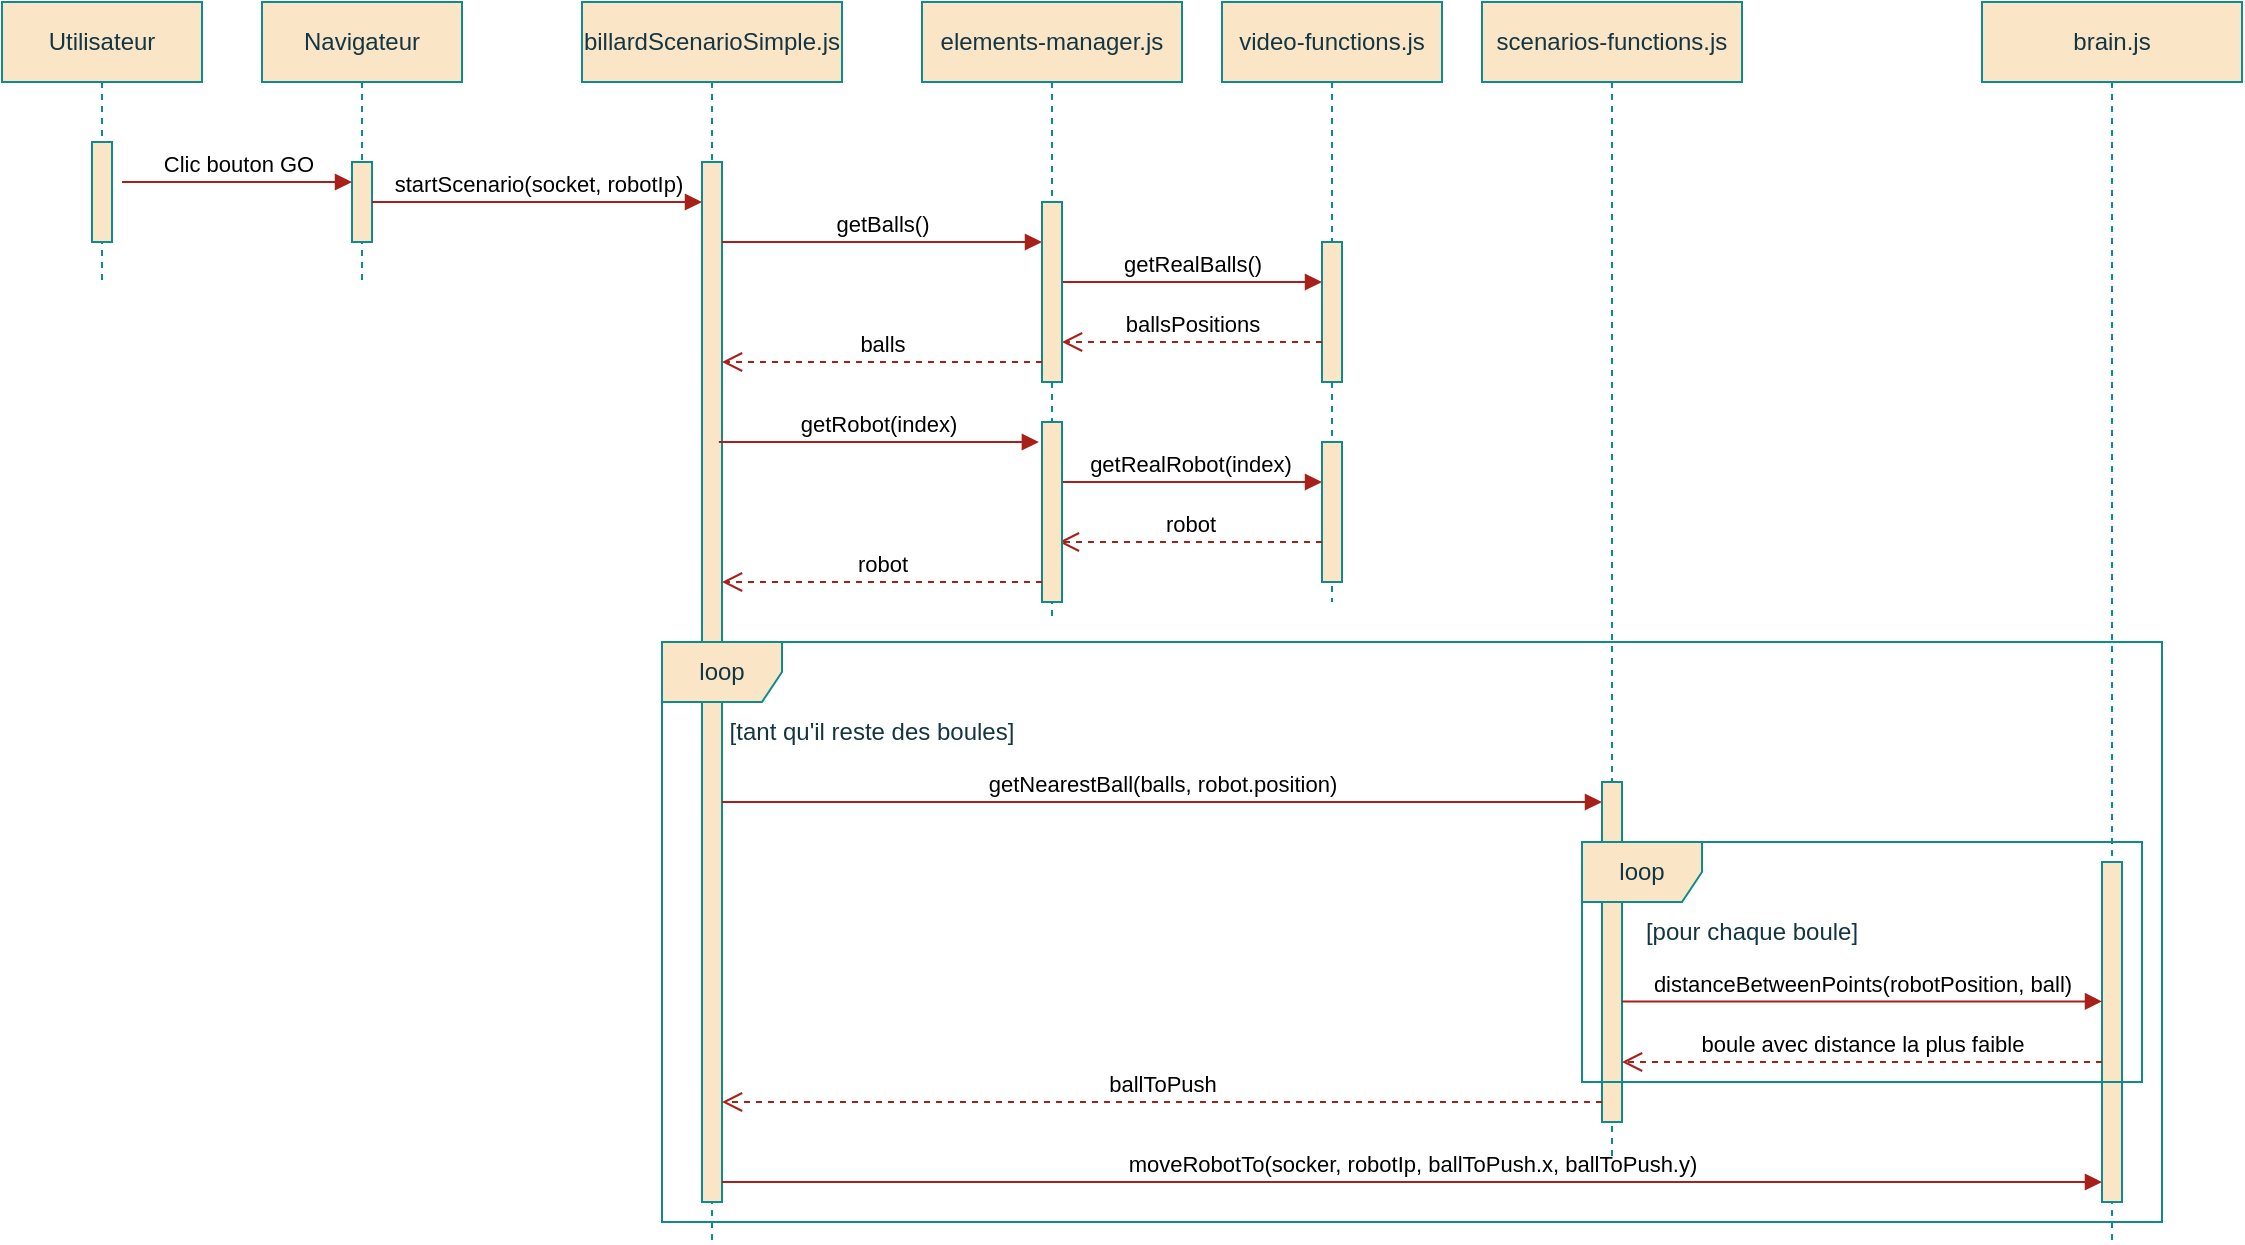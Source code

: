 <mxfile version="26.0.9">
  <diagram name="Page-1" id="2YBvvXClWsGukQMizWep">
    <mxGraphModel dx="1050" dy="621" grid="1" gridSize="10" guides="1" tooltips="1" connect="1" arrows="1" fold="1" page="1" pageScale="1" pageWidth="850" pageHeight="1100" math="0" shadow="0">
      <root>
        <mxCell id="0" />
        <mxCell id="1" parent="0" />
        <mxCell id="-OGlP8KNZQWg6UsRNXII-64" value="brain.js" style="shape=umlLifeline;perimeter=lifelinePerimeter;whiteSpace=wrap;html=1;container=0;dropTarget=0;collapsible=0;recursiveResize=0;outlineConnect=0;portConstraint=eastwest;newEdgeStyle={&quot;edgeStyle&quot;:&quot;elbowEdgeStyle&quot;,&quot;elbow&quot;:&quot;vertical&quot;,&quot;curved&quot;:0,&quot;rounded&quot;:0};labelBackgroundColor=none;fillColor=#FAE5C7;strokeColor=#0F8B8D;fontColor=#143642;" parent="1" vertex="1">
          <mxGeometry x="1030" y="40" width="130" height="620" as="geometry" />
        </mxCell>
        <mxCell id="-OGlP8KNZQWg6UsRNXII-61" value="scenarios-functions.js" style="shape=umlLifeline;perimeter=lifelinePerimeter;whiteSpace=wrap;html=1;container=0;dropTarget=0;collapsible=0;recursiveResize=0;outlineConnect=0;portConstraint=eastwest;newEdgeStyle={&quot;edgeStyle&quot;:&quot;elbowEdgeStyle&quot;,&quot;elbow&quot;:&quot;vertical&quot;,&quot;curved&quot;:0,&quot;rounded&quot;:0};labelBackgroundColor=none;fillColor=#FAE5C7;strokeColor=#0F8B8D;fontColor=#143642;" parent="1" vertex="1">
          <mxGeometry x="780" y="40" width="130" height="580" as="geometry" />
        </mxCell>
        <mxCell id="-OGlP8KNZQWg6UsRNXII-14" value="video-functions.js" style="shape=umlLifeline;perimeter=lifelinePerimeter;whiteSpace=wrap;html=1;container=0;dropTarget=0;collapsible=0;recursiveResize=0;outlineConnect=0;portConstraint=eastwest;newEdgeStyle={&quot;edgeStyle&quot;:&quot;elbowEdgeStyle&quot;,&quot;elbow&quot;:&quot;vertical&quot;,&quot;curved&quot;:0,&quot;rounded&quot;:0};labelBackgroundColor=none;fillColor=#FAE5C7;strokeColor=#0F8B8D;fontColor=#143642;" parent="1" vertex="1">
          <mxGeometry x="650" y="40" width="110" height="300" as="geometry" />
        </mxCell>
        <mxCell id="-OGlP8KNZQWg6UsRNXII-15" value="" style="html=1;points=[];perimeter=orthogonalPerimeter;outlineConnect=0;targetShapes=umlLifeline;portConstraint=eastwest;newEdgeStyle={&quot;edgeStyle&quot;:&quot;elbowEdgeStyle&quot;,&quot;elbow&quot;:&quot;vertical&quot;,&quot;curved&quot;:0,&quot;rounded&quot;:0};labelBackgroundColor=none;fillColor=#FAE5C7;strokeColor=#0F8B8D;fontColor=#143642;" parent="-OGlP8KNZQWg6UsRNXII-14" vertex="1">
          <mxGeometry x="50" y="120" width="10" height="70" as="geometry" />
        </mxCell>
        <mxCell id="-OGlP8KNZQWg6UsRNXII-18" value="getRealBalls()" style="html=1;verticalAlign=bottom;endArrow=block;edgeStyle=elbowEdgeStyle;elbow=horizontal;curved=0;rounded=0;labelBackgroundColor=none;strokeColor=#A8201A;fontColor=default;" parent="-OGlP8KNZQWg6UsRNXII-14" edge="1">
          <mxGeometry relative="1" as="geometry">
            <mxPoint x="-80" y="140" as="sourcePoint" />
            <Array as="points">
              <mxPoint x="-60" y="140" />
            </Array>
            <mxPoint x="50" y="140" as="targetPoint" />
          </mxGeometry>
        </mxCell>
        <mxCell id="-OGlP8KNZQWg6UsRNXII-29" value="ballsPositions" style="html=1;verticalAlign=bottom;endArrow=open;dashed=1;endSize=8;edgeStyle=elbowEdgeStyle;elbow=vertical;curved=0;rounded=0;labelBackgroundColor=none;strokeColor=#A8201A;fontColor=default;" parent="-OGlP8KNZQWg6UsRNXII-14" source="-OGlP8KNZQWg6UsRNXII-15" edge="1">
          <mxGeometry relative="1" as="geometry">
            <mxPoint x="-80" y="170" as="targetPoint" />
            <Array as="points">
              <mxPoint x="-5" y="170" />
            </Array>
            <mxPoint x="90" y="170" as="sourcePoint" />
          </mxGeometry>
        </mxCell>
        <mxCell id="aM9ryv3xv72pqoxQDRHE-1" value="Utilisateur" style="shape=umlLifeline;perimeter=lifelinePerimeter;whiteSpace=wrap;html=1;container=0;dropTarget=0;collapsible=0;recursiveResize=0;outlineConnect=0;portConstraint=eastwest;newEdgeStyle={&quot;edgeStyle&quot;:&quot;elbowEdgeStyle&quot;,&quot;elbow&quot;:&quot;vertical&quot;,&quot;curved&quot;:0,&quot;rounded&quot;:0};labelBackgroundColor=none;fillColor=#FAE5C7;strokeColor=#0F8B8D;fontColor=#143642;" parent="1" vertex="1">
          <mxGeometry x="40" y="40" width="100" height="140" as="geometry" />
        </mxCell>
        <mxCell id="aM9ryv3xv72pqoxQDRHE-2" value="" style="html=1;points=[];perimeter=orthogonalPerimeter;outlineConnect=0;targetShapes=umlLifeline;portConstraint=eastwest;newEdgeStyle={&quot;edgeStyle&quot;:&quot;elbowEdgeStyle&quot;,&quot;elbow&quot;:&quot;vertical&quot;,&quot;curved&quot;:0,&quot;rounded&quot;:0};labelBackgroundColor=none;fillColor=#FAE5C7;strokeColor=#0F8B8D;fontColor=#143642;" parent="aM9ryv3xv72pqoxQDRHE-1" vertex="1">
          <mxGeometry x="45" y="70" width="10" height="50" as="geometry" />
        </mxCell>
        <mxCell id="aM9ryv3xv72pqoxQDRHE-5" value="Navigateur" style="shape=umlLifeline;perimeter=lifelinePerimeter;whiteSpace=wrap;html=1;container=0;dropTarget=0;collapsible=0;recursiveResize=0;outlineConnect=0;portConstraint=eastwest;newEdgeStyle={&quot;edgeStyle&quot;:&quot;elbowEdgeStyle&quot;,&quot;elbow&quot;:&quot;vertical&quot;,&quot;curved&quot;:0,&quot;rounded&quot;:0};labelBackgroundColor=none;fillColor=#FAE5C7;strokeColor=#0F8B8D;fontColor=#143642;" parent="1" vertex="1">
          <mxGeometry x="170" y="40" width="100" height="140" as="geometry" />
        </mxCell>
        <mxCell id="aM9ryv3xv72pqoxQDRHE-6" value="" style="html=1;points=[];perimeter=orthogonalPerimeter;outlineConnect=0;targetShapes=umlLifeline;portConstraint=eastwest;newEdgeStyle={&quot;edgeStyle&quot;:&quot;elbowEdgeStyle&quot;,&quot;elbow&quot;:&quot;vertical&quot;,&quot;curved&quot;:0,&quot;rounded&quot;:0};labelBackgroundColor=none;fillColor=#FAE5C7;strokeColor=#0F8B8D;fontColor=#143642;" parent="aM9ryv3xv72pqoxQDRHE-5" vertex="1">
          <mxGeometry x="45" y="80" width="10" height="40" as="geometry" />
        </mxCell>
        <mxCell id="aM9ryv3xv72pqoxQDRHE-7" value="Clic bouton GO" style="html=1;verticalAlign=bottom;endArrow=block;edgeStyle=elbowEdgeStyle;elbow=horizontal;curved=0;rounded=0;labelBackgroundColor=none;strokeColor=#A8201A;fontColor=default;" parent="1" edge="1">
          <mxGeometry relative="1" as="geometry">
            <mxPoint x="100" y="130" as="sourcePoint" />
            <Array as="points" />
            <mxPoint x="215" y="130" as="targetPoint" />
          </mxGeometry>
        </mxCell>
        <mxCell id="-OGlP8KNZQWg6UsRNXII-3" value="billardScenarioSimple.js" style="shape=umlLifeline;perimeter=lifelinePerimeter;whiteSpace=wrap;html=1;container=0;dropTarget=0;collapsible=0;recursiveResize=0;outlineConnect=0;portConstraint=eastwest;newEdgeStyle={&quot;edgeStyle&quot;:&quot;elbowEdgeStyle&quot;,&quot;elbow&quot;:&quot;vertical&quot;,&quot;curved&quot;:0,&quot;rounded&quot;:0};labelBackgroundColor=none;fillColor=#FAE5C7;strokeColor=#0F8B8D;fontColor=#143642;" parent="1" vertex="1">
          <mxGeometry x="330" y="40" width="130" height="620" as="geometry" />
        </mxCell>
        <mxCell id="-OGlP8KNZQWg6UsRNXII-4" value="" style="html=1;points=[];perimeter=orthogonalPerimeter;outlineConnect=0;targetShapes=umlLifeline;portConstraint=eastwest;newEdgeStyle={&quot;edgeStyle&quot;:&quot;elbowEdgeStyle&quot;,&quot;elbow&quot;:&quot;vertical&quot;,&quot;curved&quot;:0,&quot;rounded&quot;:0};labelBackgroundColor=none;fillColor=#FAE5C7;strokeColor=#0F8B8D;fontColor=#143642;" parent="-OGlP8KNZQWg6UsRNXII-3" vertex="1">
          <mxGeometry x="60" y="80" width="10" height="520" as="geometry" />
        </mxCell>
        <mxCell id="-OGlP8KNZQWg6UsRNXII-44" value="loop" style="shape=umlFrame;whiteSpace=wrap;html=1;pointerEvents=0;labelBackgroundColor=none;fillColor=#FAE5C7;strokeColor=#0F8B8D;fontColor=#143642;" parent="-OGlP8KNZQWg6UsRNXII-3" vertex="1">
          <mxGeometry x="40" y="320" width="750" height="290" as="geometry" />
        </mxCell>
        <mxCell id="-OGlP8KNZQWg6UsRNXII-60" value="[tant qu&#39;il reste des boules]" style="text;html=1;align=center;verticalAlign=middle;whiteSpace=wrap;rounded=0;labelBackgroundColor=none;fontColor=#143642;" parent="-OGlP8KNZQWg6UsRNXII-3" vertex="1">
          <mxGeometry x="50" y="350" width="190" height="30" as="geometry" />
        </mxCell>
        <mxCell id="-OGlP8KNZQWg6UsRNXII-62" value="" style="html=1;points=[];perimeter=orthogonalPerimeter;outlineConnect=0;targetShapes=umlLifeline;portConstraint=eastwest;newEdgeStyle={&quot;edgeStyle&quot;:&quot;elbowEdgeStyle&quot;,&quot;elbow&quot;:&quot;vertical&quot;,&quot;curved&quot;:0,&quot;rounded&quot;:0};labelBackgroundColor=none;fillColor=#FAE5C7;strokeColor=#0F8B8D;fontColor=#143642;" parent="-OGlP8KNZQWg6UsRNXII-3" vertex="1">
          <mxGeometry x="510" y="390" width="10" height="170" as="geometry" />
        </mxCell>
        <mxCell id="-OGlP8KNZQWg6UsRNXII-65" value="" style="html=1;points=[];perimeter=orthogonalPerimeter;outlineConnect=0;targetShapes=umlLifeline;portConstraint=eastwest;newEdgeStyle={&quot;edgeStyle&quot;:&quot;elbowEdgeStyle&quot;,&quot;elbow&quot;:&quot;vertical&quot;,&quot;curved&quot;:0,&quot;rounded&quot;:0};labelBackgroundColor=none;fillColor=#FAE5C7;strokeColor=#0F8B8D;fontColor=#143642;" parent="-OGlP8KNZQWg6UsRNXII-3" vertex="1">
          <mxGeometry x="760" y="430" width="10" height="170" as="geometry" />
        </mxCell>
        <mxCell id="-OGlP8KNZQWg6UsRNXII-67" value="distanceBetweenPoints(robotPosition, ball)" style="html=1;verticalAlign=bottom;endArrow=block;edgeStyle=elbowEdgeStyle;elbow=horizontal;curved=0;rounded=0;labelBackgroundColor=none;strokeColor=#A8201A;fontColor=default;" parent="-OGlP8KNZQWg6UsRNXII-3" edge="1">
          <mxGeometry relative="1" as="geometry">
            <mxPoint x="520" y="499.69" as="sourcePoint" />
            <Array as="points">
              <mxPoint x="650" y="519.69" />
            </Array>
            <mxPoint x="760" y="499.69" as="targetPoint" />
          </mxGeometry>
        </mxCell>
        <mxCell id="-OGlP8KNZQWg6UsRNXII-69" value="ballToPush" style="html=1;verticalAlign=bottom;endArrow=open;dashed=1;endSize=8;edgeStyle=elbowEdgeStyle;elbow=vertical;curved=0;rounded=0;labelBackgroundColor=none;strokeColor=#A8201A;fontColor=default;" parent="-OGlP8KNZQWg6UsRNXII-3" edge="1">
          <mxGeometry relative="1" as="geometry">
            <mxPoint x="70.0" y="550.125" as="targetPoint" />
            <Array as="points" />
            <mxPoint x="510" y="550" as="sourcePoint" />
          </mxGeometry>
        </mxCell>
        <mxCell id="-OGlP8KNZQWg6UsRNXII-71" value="moveRobotTo(socker, robotIp, ballToPush.x, ballToPush.y)" style="html=1;verticalAlign=bottom;endArrow=block;edgeStyle=elbowEdgeStyle;elbow=horizontal;curved=0;rounded=0;labelBackgroundColor=none;strokeColor=#A8201A;fontColor=default;" parent="-OGlP8KNZQWg6UsRNXII-3" edge="1">
          <mxGeometry relative="1" as="geometry">
            <mxPoint x="70" y="590" as="sourcePoint" />
            <Array as="points">
              <mxPoint x="100" y="590" />
            </Array>
            <mxPoint x="760" y="590" as="targetPoint" />
          </mxGeometry>
        </mxCell>
        <mxCell id="-OGlP8KNZQWg6UsRNXII-72" value="boule avec distance la plus faible" style="html=1;verticalAlign=bottom;endArrow=open;dashed=1;endSize=8;edgeStyle=elbowEdgeStyle;elbow=vertical;curved=0;rounded=0;labelBackgroundColor=none;strokeColor=#A8201A;fontColor=default;" parent="-OGlP8KNZQWg6UsRNXII-3" edge="1">
          <mxGeometry relative="1" as="geometry">
            <mxPoint x="520" y="530" as="targetPoint" />
            <Array as="points">
              <mxPoint x="630" y="530" />
            </Array>
            <mxPoint x="760" y="530" as="sourcePoint" />
          </mxGeometry>
        </mxCell>
        <mxCell id="-OGlP8KNZQWg6UsRNXII-73" value="loop" style="shape=umlFrame;whiteSpace=wrap;html=1;pointerEvents=0;labelBackgroundColor=none;fillColor=#FAE5C7;strokeColor=#0F8B8D;fontColor=#143642;" parent="-OGlP8KNZQWg6UsRNXII-3" vertex="1">
          <mxGeometry x="500" y="420" width="280" height="120" as="geometry" />
        </mxCell>
        <mxCell id="-OGlP8KNZQWg6UsRNXII-74" value="[pour chaque boule]" style="text;html=1;align=center;verticalAlign=middle;whiteSpace=wrap;rounded=0;labelBackgroundColor=none;fontColor=#143642;" parent="-OGlP8KNZQWg6UsRNXII-3" vertex="1">
          <mxGeometry x="520" y="450" width="130" height="30" as="geometry" />
        </mxCell>
        <mxCell id="-OGlP8KNZQWg6UsRNXII-7" value="startScenario(socket, robotIp)" style="html=1;verticalAlign=bottom;endArrow=block;edgeStyle=elbowEdgeStyle;elbow=horizontal;curved=0;rounded=0;labelBackgroundColor=none;strokeColor=#A8201A;fontColor=default;" parent="1" source="aM9ryv3xv72pqoxQDRHE-6" target="-OGlP8KNZQWg6UsRNXII-4" edge="1">
          <mxGeometry relative="1" as="geometry">
            <mxPoint x="160" y="140" as="sourcePoint" />
            <Array as="points">
              <mxPoint x="245" y="140" />
            </Array>
            <mxPoint x="330" y="140" as="targetPoint" />
          </mxGeometry>
        </mxCell>
        <mxCell id="-OGlP8KNZQWg6UsRNXII-8" value="getBalls()" style="html=1;verticalAlign=bottom;endArrow=block;edgeStyle=elbowEdgeStyle;elbow=horizontal;curved=0;rounded=0;labelBackgroundColor=none;strokeColor=#A8201A;fontColor=default;" parent="1" target="-OGlP8KNZQWg6UsRNXII-10" edge="1">
          <mxGeometry relative="1" as="geometry">
            <mxPoint x="400" y="160" as="sourcePoint" />
            <Array as="points">
              <mxPoint x="410" y="160" />
            </Array>
            <mxPoint x="555" y="160" as="targetPoint" />
          </mxGeometry>
        </mxCell>
        <mxCell id="-OGlP8KNZQWg6UsRNXII-9" value="elements-manager.js" style="shape=umlLifeline;perimeter=lifelinePerimeter;whiteSpace=wrap;html=1;container=0;dropTarget=0;collapsible=0;recursiveResize=0;outlineConnect=0;portConstraint=eastwest;newEdgeStyle={&quot;edgeStyle&quot;:&quot;elbowEdgeStyle&quot;,&quot;elbow&quot;:&quot;vertical&quot;,&quot;curved&quot;:0,&quot;rounded&quot;:0};labelBackgroundColor=none;fillColor=#FAE5C7;strokeColor=#0F8B8D;fontColor=#143642;" parent="1" vertex="1">
          <mxGeometry x="500" y="40" width="130" height="310" as="geometry" />
        </mxCell>
        <mxCell id="-OGlP8KNZQWg6UsRNXII-10" value="" style="html=1;points=[];perimeter=orthogonalPerimeter;outlineConnect=0;targetShapes=umlLifeline;portConstraint=eastwest;newEdgeStyle={&quot;edgeStyle&quot;:&quot;elbowEdgeStyle&quot;,&quot;elbow&quot;:&quot;vertical&quot;,&quot;curved&quot;:0,&quot;rounded&quot;:0};labelBackgroundColor=none;fillColor=#FAE5C7;strokeColor=#0F8B8D;fontColor=#143642;" parent="-OGlP8KNZQWg6UsRNXII-9" vertex="1">
          <mxGeometry x="60" y="100" width="10" height="90" as="geometry" />
        </mxCell>
        <mxCell id="-OGlP8KNZQWg6UsRNXII-33" value="" style="html=1;points=[];perimeter=orthogonalPerimeter;outlineConnect=0;targetShapes=umlLifeline;portConstraint=eastwest;newEdgeStyle={&quot;edgeStyle&quot;:&quot;elbowEdgeStyle&quot;,&quot;elbow&quot;:&quot;vertical&quot;,&quot;curved&quot;:0,&quot;rounded&quot;:0};labelBackgroundColor=none;fillColor=#FAE5C7;strokeColor=#0F8B8D;fontColor=#143642;" parent="-OGlP8KNZQWg6UsRNXII-9" vertex="1">
          <mxGeometry x="200" y="220" width="10" height="70" as="geometry" />
        </mxCell>
        <mxCell id="-OGlP8KNZQWg6UsRNXII-34" value="getRealRobot(index)" style="html=1;verticalAlign=bottom;endArrow=block;edgeStyle=elbowEdgeStyle;elbow=horizontal;curved=0;rounded=0;labelBackgroundColor=none;strokeColor=#A8201A;fontColor=default;" parent="-OGlP8KNZQWg6UsRNXII-9" edge="1">
          <mxGeometry relative="1" as="geometry">
            <mxPoint x="68.44" y="240" as="sourcePoint" />
            <Array as="points">
              <mxPoint x="88.44" y="240" />
            </Array>
            <mxPoint x="200" y="240" as="targetPoint" />
          </mxGeometry>
        </mxCell>
        <mxCell id="-OGlP8KNZQWg6UsRNXII-41" value="robot" style="html=1;verticalAlign=bottom;endArrow=open;dashed=1;endSize=8;edgeStyle=elbowEdgeStyle;elbow=vertical;curved=0;rounded=0;labelBackgroundColor=none;strokeColor=#A8201A;fontColor=default;" parent="-OGlP8KNZQWg6UsRNXII-9" source="-OGlP8KNZQWg6UsRNXII-33" edge="1">
          <mxGeometry relative="1" as="geometry">
            <mxPoint x="68.44" y="270" as="targetPoint" />
            <Array as="points">
              <mxPoint x="143.44" y="270" />
            </Array>
            <mxPoint x="238.44" y="270" as="sourcePoint" />
          </mxGeometry>
        </mxCell>
        <mxCell id="-OGlP8KNZQWg6UsRNXII-31" value="getRobot(index)" style="html=1;verticalAlign=bottom;endArrow=block;edgeStyle=elbowEdgeStyle;elbow=horizontal;curved=0;rounded=0;labelBackgroundColor=none;strokeColor=#A8201A;fontColor=default;" parent="-OGlP8KNZQWg6UsRNXII-9" edge="1">
          <mxGeometry relative="1" as="geometry">
            <mxPoint x="-101.56" y="220" as="sourcePoint" />
            <Array as="points">
              <mxPoint x="-91.56" y="220" />
            </Array>
            <mxPoint x="58.44" y="220" as="targetPoint" />
          </mxGeometry>
        </mxCell>
        <mxCell id="-OGlP8KNZQWg6UsRNXII-43" value="" style="html=1;points=[];perimeter=orthogonalPerimeter;outlineConnect=0;targetShapes=umlLifeline;portConstraint=eastwest;newEdgeStyle={&quot;edgeStyle&quot;:&quot;elbowEdgeStyle&quot;,&quot;elbow&quot;:&quot;vertical&quot;,&quot;curved&quot;:0,&quot;rounded&quot;:0};labelBackgroundColor=none;fillColor=#FAE5C7;strokeColor=#0F8B8D;fontColor=#143642;" parent="-OGlP8KNZQWg6UsRNXII-9" vertex="1">
          <mxGeometry x="60" y="210" width="10" height="90" as="geometry" />
        </mxCell>
        <mxCell id="-OGlP8KNZQWg6UsRNXII-42" value="robot" style="html=1;verticalAlign=bottom;endArrow=open;dashed=1;endSize=8;edgeStyle=elbowEdgeStyle;elbow=vertical;curved=0;rounded=0;labelBackgroundColor=none;strokeColor=#A8201A;fontColor=default;" parent="-OGlP8KNZQWg6UsRNXII-9" edge="1">
          <mxGeometry relative="1" as="geometry">
            <mxPoint x="-100.0" y="290" as="targetPoint" />
            <Array as="points">
              <mxPoint x="-25.0" y="290" />
            </Array>
            <mxPoint x="60" y="290" as="sourcePoint" />
          </mxGeometry>
        </mxCell>
        <mxCell id="-OGlP8KNZQWg6UsRNXII-30" value="balls" style="html=1;verticalAlign=bottom;endArrow=open;dashed=1;endSize=8;edgeStyle=elbowEdgeStyle;elbow=vertical;curved=0;rounded=0;labelBackgroundColor=none;strokeColor=#A8201A;fontColor=default;" parent="1" edge="1">
          <mxGeometry relative="1" as="geometry">
            <mxPoint x="400" y="220" as="targetPoint" />
            <Array as="points">
              <mxPoint x="475" y="220" />
            </Array>
            <mxPoint x="560" y="220" as="sourcePoint" />
          </mxGeometry>
        </mxCell>
        <mxCell id="-OGlP8KNZQWg6UsRNXII-63" value="getNearestBall(balls, robot.position)" style="html=1;verticalAlign=bottom;endArrow=block;edgeStyle=elbowEdgeStyle;elbow=horizontal;curved=0;rounded=0;labelBackgroundColor=none;strokeColor=#A8201A;fontColor=default;" parent="1" target="-OGlP8KNZQWg6UsRNXII-62" edge="1">
          <mxGeometry relative="1" as="geometry">
            <mxPoint x="400" y="440" as="sourcePoint" />
            <Array as="points">
              <mxPoint x="430" y="440" />
            </Array>
            <mxPoint x="950" y="440" as="targetPoint" />
          </mxGeometry>
        </mxCell>
      </root>
    </mxGraphModel>
  </diagram>
</mxfile>
